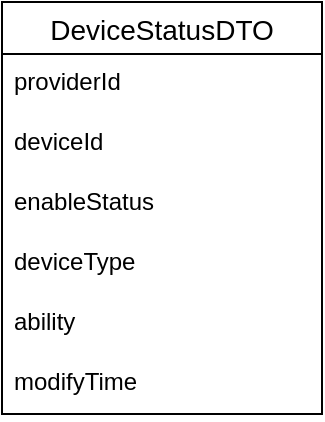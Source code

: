 <mxfile version="16.1.0" type="github">
  <diagram id="51RQhF16LTUY-iimzhpV" name="第 1 页">
    <mxGraphModel dx="1422" dy="762" grid="1" gridSize="10" guides="1" tooltips="1" connect="1" arrows="1" fold="1" page="1" pageScale="1" pageWidth="827" pageHeight="1169" math="0" shadow="0">
      <root>
        <mxCell id="0" />
        <mxCell id="1" parent="0" />
        <mxCell id="lvlOgQPfi9YHIrFR1r7q-1" value="DeviceStatusDTO" style="swimlane;fontStyle=0;childLayout=stackLayout;horizontal=1;startSize=26;horizontalStack=0;resizeParent=1;resizeParentMax=0;resizeLast=0;collapsible=1;marginBottom=0;align=center;fontSize=14;" vertex="1" parent="1">
          <mxGeometry x="310" y="180" width="160" height="206" as="geometry">
            <mxRectangle x="310" y="180" width="150" height="26" as="alternateBounds" />
          </mxGeometry>
        </mxCell>
        <mxCell id="lvlOgQPfi9YHIrFR1r7q-3" value="providerId" style="text;strokeColor=none;fillColor=none;spacingLeft=4;spacingRight=4;overflow=hidden;rotatable=0;points=[[0,0.5],[1,0.5]];portConstraint=eastwest;fontSize=12;" vertex="1" parent="lvlOgQPfi9YHIrFR1r7q-1">
          <mxGeometry y="26" width="160" height="30" as="geometry" />
        </mxCell>
        <mxCell id="lvlOgQPfi9YHIrFR1r7q-4" value="deviceId" style="text;strokeColor=none;fillColor=none;spacingLeft=4;spacingRight=4;overflow=hidden;rotatable=0;points=[[0,0.5],[1,0.5]];portConstraint=eastwest;fontSize=12;" vertex="1" parent="lvlOgQPfi9YHIrFR1r7q-1">
          <mxGeometry y="56" width="160" height="30" as="geometry" />
        </mxCell>
        <mxCell id="lvlOgQPfi9YHIrFR1r7q-6" value="enableStatus" style="text;strokeColor=none;fillColor=none;spacingLeft=4;spacingRight=4;overflow=hidden;rotatable=0;points=[[0,0.5],[1,0.5]];portConstraint=eastwest;fontSize=12;" vertex="1" parent="lvlOgQPfi9YHIrFR1r7q-1">
          <mxGeometry y="86" width="160" height="30" as="geometry" />
        </mxCell>
        <mxCell id="lvlOgQPfi9YHIrFR1r7q-7" value="deviceType" style="text;strokeColor=none;fillColor=none;spacingLeft=4;spacingRight=4;overflow=hidden;rotatable=0;points=[[0,0.5],[1,0.5]];portConstraint=eastwest;fontSize=12;" vertex="1" parent="lvlOgQPfi9YHIrFR1r7q-1">
          <mxGeometry y="116" width="160" height="30" as="geometry" />
        </mxCell>
        <mxCell id="lvlOgQPfi9YHIrFR1r7q-8" value="ability" style="text;strokeColor=none;fillColor=none;spacingLeft=4;spacingRight=4;overflow=hidden;rotatable=0;points=[[0,0.5],[1,0.5]];portConstraint=eastwest;fontSize=12;" vertex="1" parent="lvlOgQPfi9YHIrFR1r7q-1">
          <mxGeometry y="146" width="160" height="30" as="geometry" />
        </mxCell>
        <mxCell id="lvlOgQPfi9YHIrFR1r7q-12" value="modifyTime" style="text;strokeColor=none;fillColor=none;spacingLeft=4;spacingRight=4;overflow=hidden;rotatable=0;points=[[0,0.5],[1,0.5]];portConstraint=eastwest;fontSize=12;" vertex="1" parent="lvlOgQPfi9YHIrFR1r7q-1">
          <mxGeometry y="176" width="160" height="30" as="geometry" />
        </mxCell>
      </root>
    </mxGraphModel>
  </diagram>
</mxfile>

